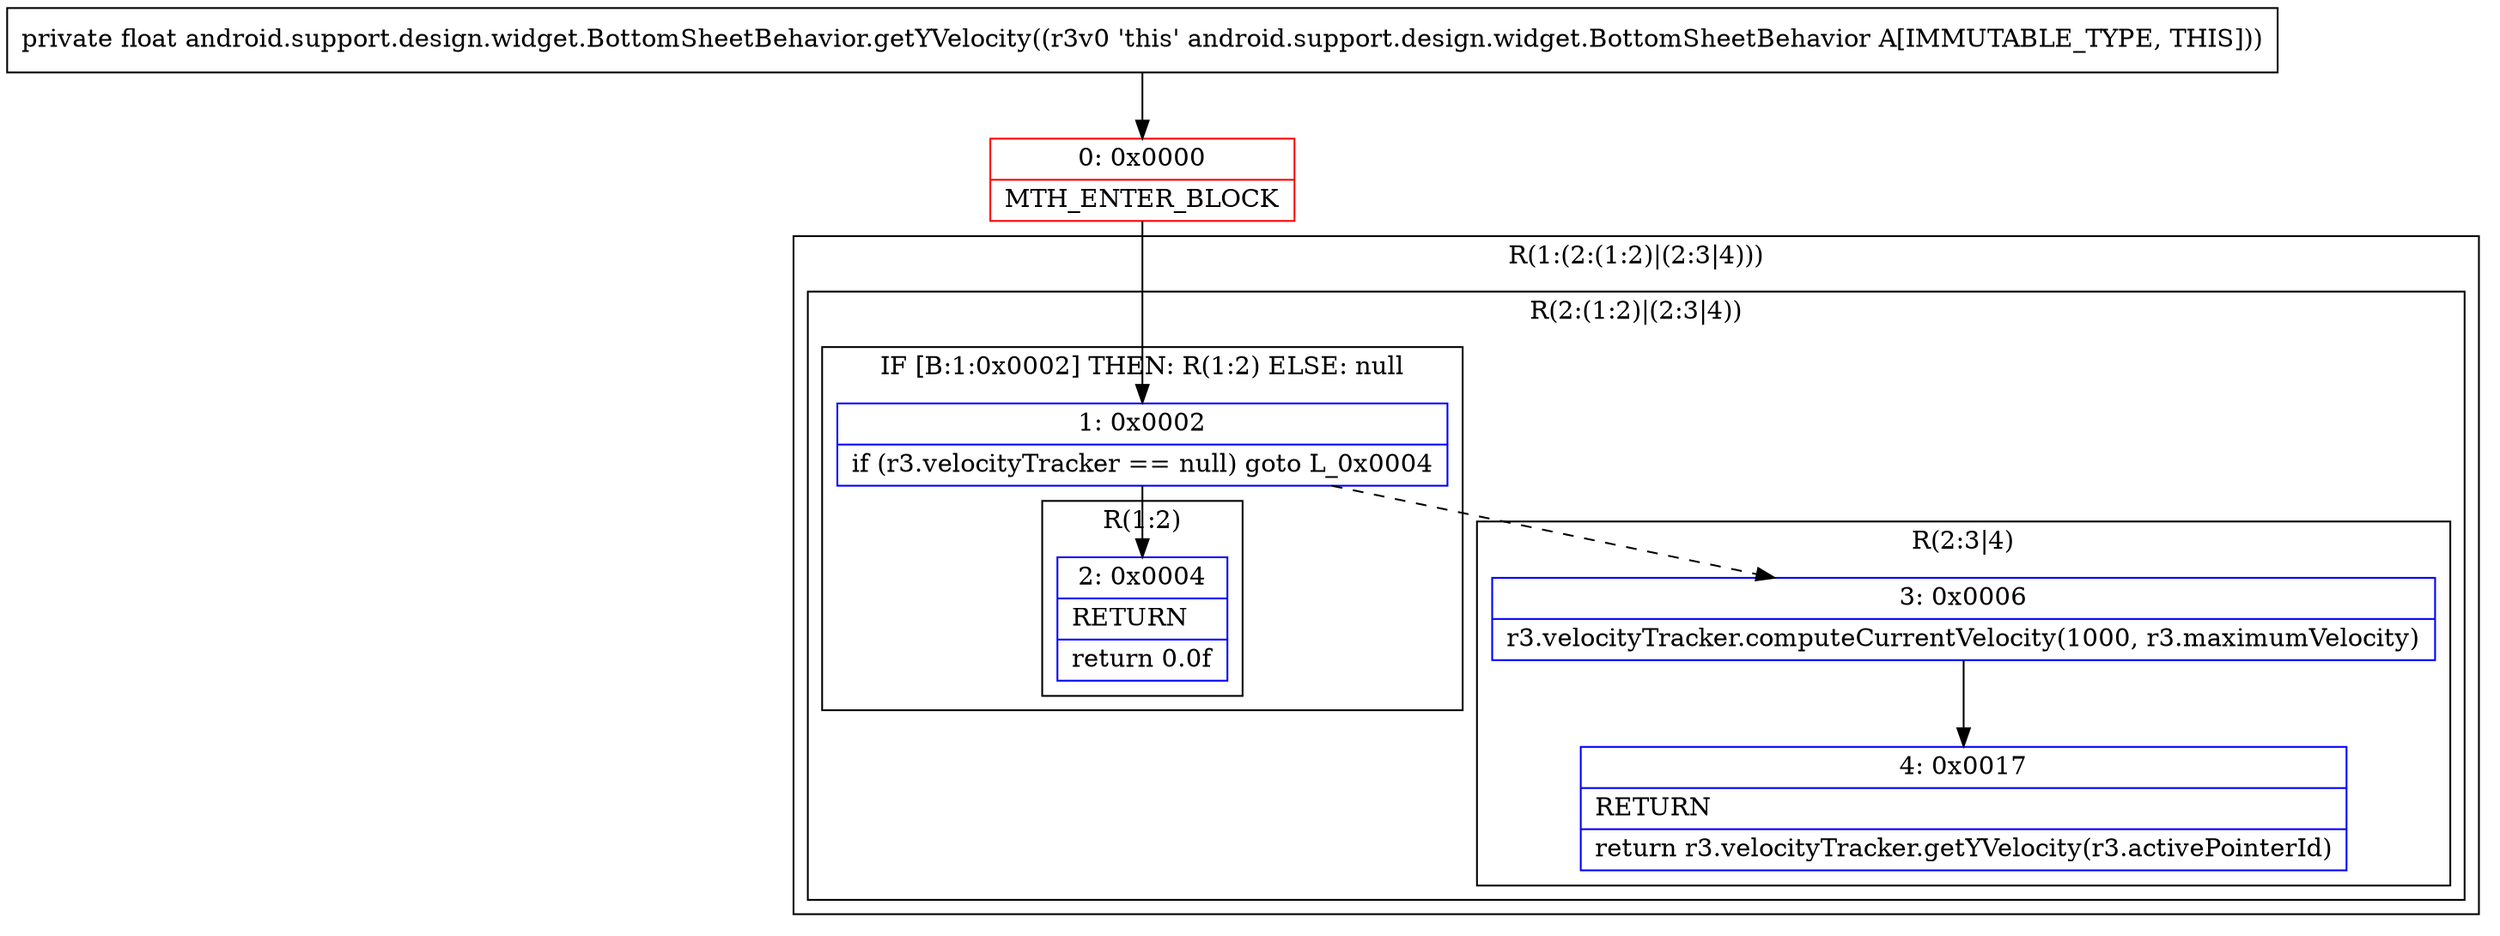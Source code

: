 digraph "CFG forandroid.support.design.widget.BottomSheetBehavior.getYVelocity()F" {
subgraph cluster_Region_1144349929 {
label = "R(1:(2:(1:2)|(2:3|4)))";
node [shape=record,color=blue];
subgraph cluster_Region_1042661576 {
label = "R(2:(1:2)|(2:3|4))";
node [shape=record,color=blue];
subgraph cluster_IfRegion_2074053519 {
label = "IF [B:1:0x0002] THEN: R(1:2) ELSE: null";
node [shape=record,color=blue];
Node_1 [shape=record,label="{1\:\ 0x0002|if (r3.velocityTracker == null) goto L_0x0004\l}"];
subgraph cluster_Region_1413773188 {
label = "R(1:2)";
node [shape=record,color=blue];
Node_2 [shape=record,label="{2\:\ 0x0004|RETURN\l|return 0.0f\l}"];
}
}
subgraph cluster_Region_1001997257 {
label = "R(2:3|4)";
node [shape=record,color=blue];
Node_3 [shape=record,label="{3\:\ 0x0006|r3.velocityTracker.computeCurrentVelocity(1000, r3.maximumVelocity)\l}"];
Node_4 [shape=record,label="{4\:\ 0x0017|RETURN\l|return r3.velocityTracker.getYVelocity(r3.activePointerId)\l}"];
}
}
}
Node_0 [shape=record,color=red,label="{0\:\ 0x0000|MTH_ENTER_BLOCK\l}"];
MethodNode[shape=record,label="{private float android.support.design.widget.BottomSheetBehavior.getYVelocity((r3v0 'this' android.support.design.widget.BottomSheetBehavior A[IMMUTABLE_TYPE, THIS])) }"];
MethodNode -> Node_0;
Node_1 -> Node_2;
Node_1 -> Node_3[style=dashed];
Node_3 -> Node_4;
Node_0 -> Node_1;
}

